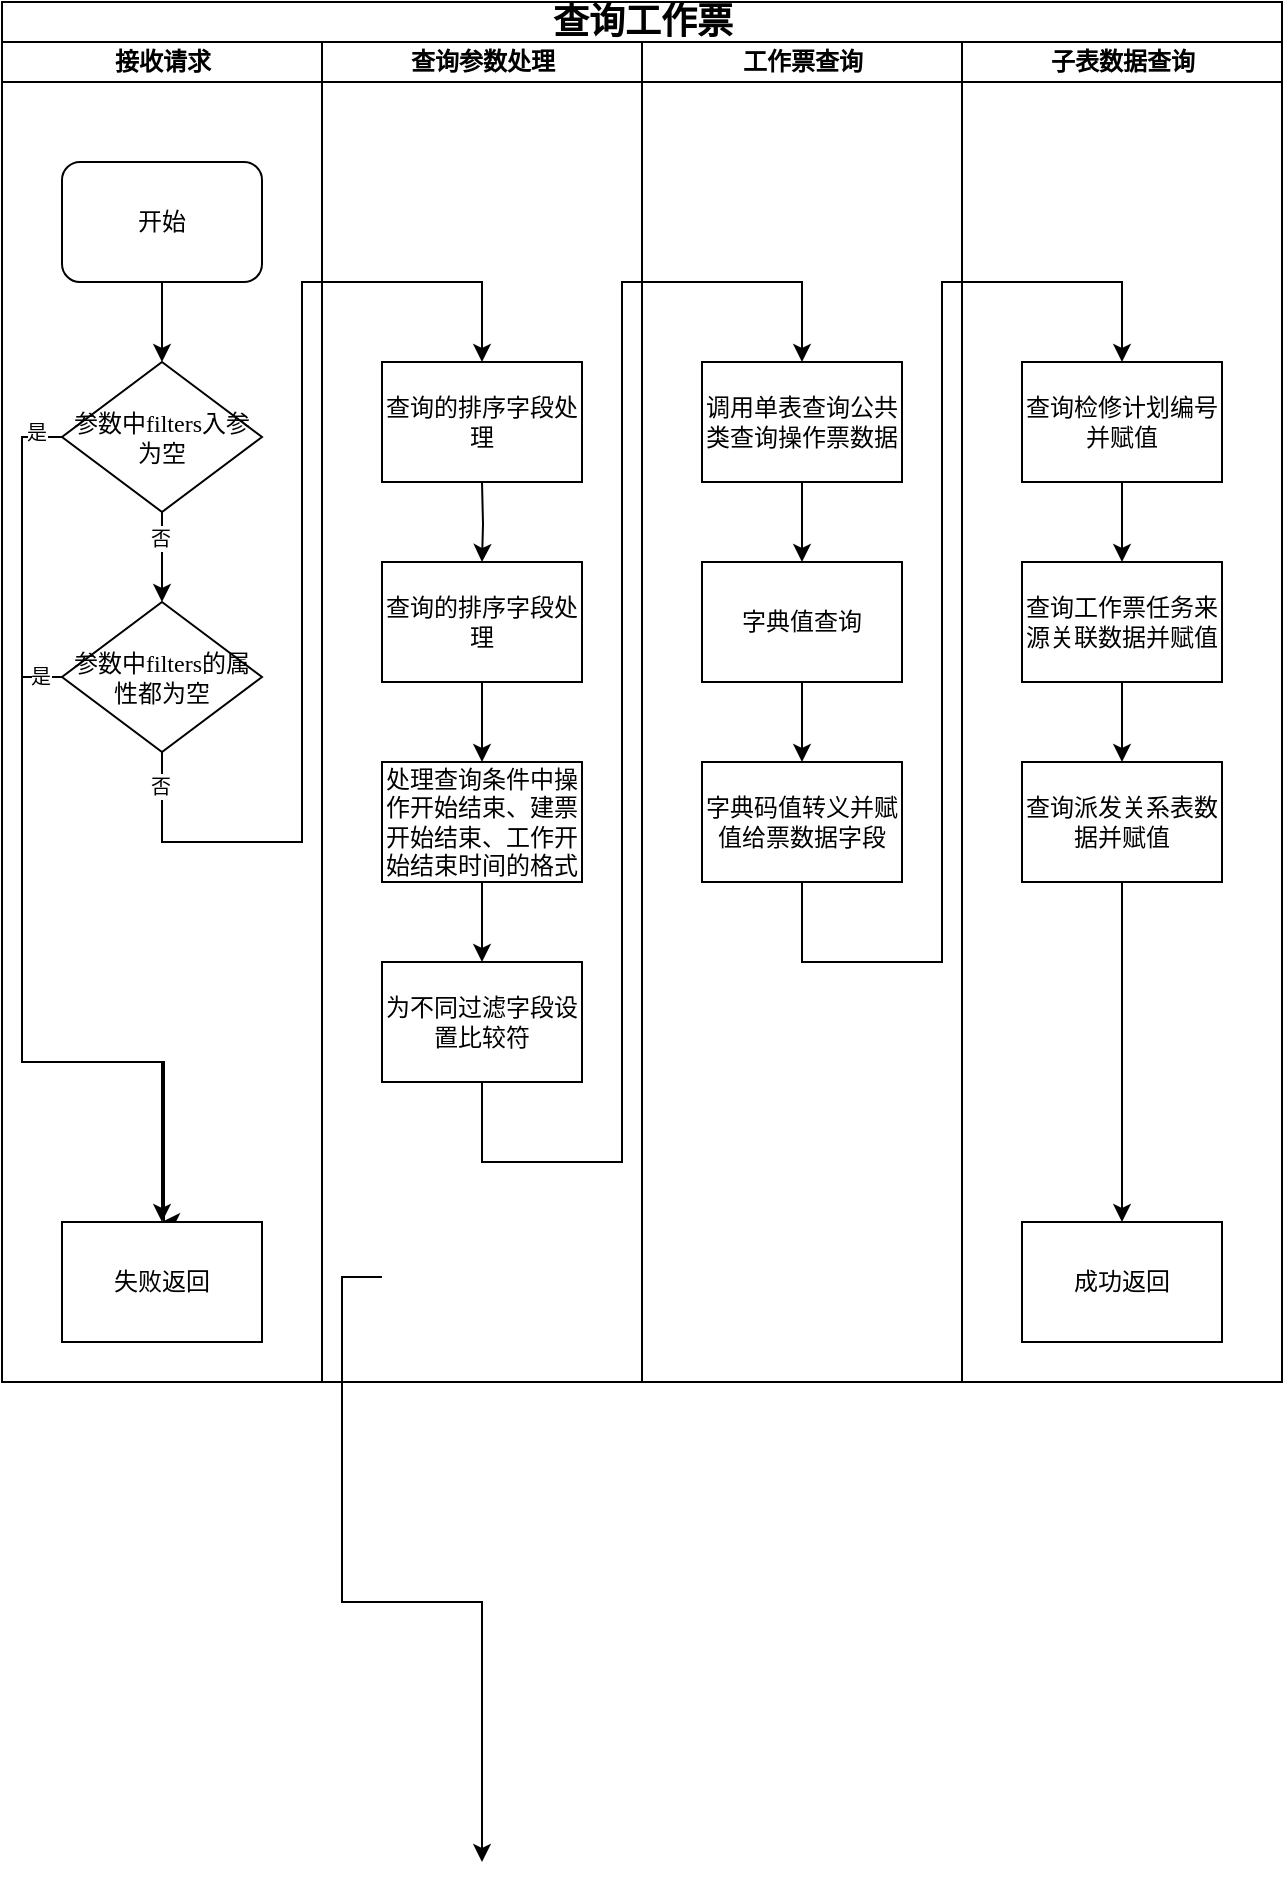 <mxfile version="26.2.12">
  <diagram name="第 1 页" id="d3z5Tx7qFdWdLEh3QjTV">
    <mxGraphModel dx="1044" dy="562" grid="1" gridSize="10" guides="1" tooltips="1" connect="1" arrows="1" fold="1" page="1" pageScale="1" pageWidth="827" pageHeight="1169" math="0" shadow="0">
      <root>
        <mxCell id="0" />
        <mxCell id="1" parent="0" />
        <mxCell id="HK79JXwR90Z8arDjIiN4-1" value="&lt;font style=&quot;font-size: 18px;&quot;&gt;查询工作票&lt;/font&gt;" style="swimlane;html=1;childLayout=stackLayout;startSize=20;rounded=0;shadow=0;labelBackgroundColor=none;strokeWidth=1;fontFamily=Verdana;fontSize=8;align=center;" vertex="1" parent="1">
          <mxGeometry x="80" y="30" width="640" height="690" as="geometry" />
        </mxCell>
        <mxCell id="HK79JXwR90Z8arDjIiN4-2" value="接收请求" style="swimlane;html=1;startSize=20;" vertex="1" parent="HK79JXwR90Z8arDjIiN4-1">
          <mxGeometry y="20" width="160" height="670" as="geometry">
            <mxRectangle y="20" width="40" height="730" as="alternateBounds" />
          </mxGeometry>
        </mxCell>
        <mxCell id="HK79JXwR90Z8arDjIiN4-3" style="edgeStyle=orthogonalEdgeStyle;rounded=0;orthogonalLoop=1;jettySize=auto;html=1;exitX=0.5;exitY=1;exitDx=0;exitDy=0;entryX=0.5;entryY=0;entryDx=0;entryDy=0;" edge="1" parent="HK79JXwR90Z8arDjIiN4-2" source="HK79JXwR90Z8arDjIiN4-4">
          <mxGeometry relative="1" as="geometry">
            <mxPoint x="80" y="160" as="targetPoint" />
          </mxGeometry>
        </mxCell>
        <mxCell id="HK79JXwR90Z8arDjIiN4-4" value="&lt;font style=&quot;font-size: 12px;&quot;&gt;开始&lt;/font&gt;" style="rounded=1;whiteSpace=wrap;html=1;shadow=0;labelBackgroundColor=none;strokeWidth=1;fontFamily=Verdana;fontSize=8;align=center;" vertex="1" parent="HK79JXwR90Z8arDjIiN4-2">
          <mxGeometry x="30" y="60" width="100" height="60" as="geometry" />
        </mxCell>
        <mxCell id="HK79JXwR90Z8arDjIiN4-98" style="edgeStyle=orthogonalEdgeStyle;rounded=0;orthogonalLoop=1;jettySize=auto;html=1;exitX=0.5;exitY=1;exitDx=0;exitDy=0;entryX=0.5;entryY=0;entryDx=0;entryDy=0;" edge="1" parent="HK79JXwR90Z8arDjIiN4-2" source="HK79JXwR90Z8arDjIiN4-96" target="HK79JXwR90Z8arDjIiN4-97">
          <mxGeometry relative="1" as="geometry" />
        </mxCell>
        <mxCell id="HK79JXwR90Z8arDjIiN4-99" value="&lt;font style=&quot;font-size: 10px;&quot;&gt;否&lt;/font&gt;" style="edgeLabel;html=1;align=center;verticalAlign=middle;resizable=0;points=[];" vertex="1" connectable="0" parent="HK79JXwR90Z8arDjIiN4-98">
          <mxGeometry x="-0.422" y="-1" relative="1" as="geometry">
            <mxPoint as="offset" />
          </mxGeometry>
        </mxCell>
        <mxCell id="HK79JXwR90Z8arDjIiN4-113" style="edgeStyle=orthogonalEdgeStyle;rounded=0;orthogonalLoop=1;jettySize=auto;html=1;exitX=0;exitY=0.5;exitDx=0;exitDy=0;entryX=0.5;entryY=0;entryDx=0;entryDy=0;" edge="1" parent="HK79JXwR90Z8arDjIiN4-2" source="HK79JXwR90Z8arDjIiN4-96" target="HK79JXwR90Z8arDjIiN4-112">
          <mxGeometry relative="1" as="geometry">
            <Array as="points">
              <mxPoint x="10" y="198" />
              <mxPoint x="10" y="510" />
              <mxPoint x="80" y="510" />
            </Array>
          </mxGeometry>
        </mxCell>
        <mxCell id="HK79JXwR90Z8arDjIiN4-115" value="&lt;font style=&quot;font-size: 10px;&quot;&gt;是&lt;/font&gt;" style="edgeLabel;html=1;align=center;verticalAlign=middle;resizable=0;points=[];" vertex="1" connectable="0" parent="HK79JXwR90Z8arDjIiN4-113">
          <mxGeometry x="-0.947" y="-3" relative="1" as="geometry">
            <mxPoint as="offset" />
          </mxGeometry>
        </mxCell>
        <mxCell id="HK79JXwR90Z8arDjIiN4-96" value="&lt;span style=&quot;font-size: 12px;&quot;&gt;参数中filters入参为空&lt;/span&gt;" style="rhombus;whiteSpace=wrap;html=1;rounded=0;shadow=0;labelBackgroundColor=none;strokeWidth=1;fontFamily=Verdana;fontSize=8;align=center;" vertex="1" parent="HK79JXwR90Z8arDjIiN4-2">
          <mxGeometry x="30" y="160" width="100" height="75" as="geometry" />
        </mxCell>
        <mxCell id="HK79JXwR90Z8arDjIiN4-114" style="edgeStyle=orthogonalEdgeStyle;rounded=0;orthogonalLoop=1;jettySize=auto;html=1;exitX=0;exitY=0.5;exitDx=0;exitDy=0;" edge="1" parent="HK79JXwR90Z8arDjIiN4-2" source="HK79JXwR90Z8arDjIiN4-97">
          <mxGeometry relative="1" as="geometry">
            <mxPoint x="80" y="590" as="targetPoint" />
            <Array as="points">
              <mxPoint x="10" y="318" />
              <mxPoint x="10" y="510" />
              <mxPoint x="81" y="510" />
            </Array>
          </mxGeometry>
        </mxCell>
        <mxCell id="HK79JXwR90Z8arDjIiN4-116" value="&lt;font style=&quot;font-size: 10px;&quot;&gt;是&lt;/font&gt;" style="edgeLabel;html=1;align=center;verticalAlign=middle;resizable=0;points=[];" vertex="1" connectable="0" parent="HK79JXwR90Z8arDjIiN4-114">
          <mxGeometry x="-0.941" y="-1" relative="1" as="geometry">
            <mxPoint as="offset" />
          </mxGeometry>
        </mxCell>
        <mxCell id="HK79JXwR90Z8arDjIiN4-97" value="&lt;span style=&quot;font-size: 12px;&quot;&gt;参数中filters的属性都为空&lt;/span&gt;" style="rhombus;whiteSpace=wrap;html=1;rounded=0;shadow=0;labelBackgroundColor=none;strokeWidth=1;fontFamily=Verdana;fontSize=8;align=center;" vertex="1" parent="HK79JXwR90Z8arDjIiN4-2">
          <mxGeometry x="30" y="280" width="100" height="75" as="geometry" />
        </mxCell>
        <mxCell id="HK79JXwR90Z8arDjIiN4-112" value="&lt;span style=&quot;font-size: 12px;&quot;&gt;失败返回&lt;/span&gt;" style="whiteSpace=wrap;html=1;fontSize=8;fontFamily=Verdana;rounded=0;shadow=0;labelBackgroundColor=none;strokeWidth=1;" vertex="1" parent="HK79JXwR90Z8arDjIiN4-2">
          <mxGeometry x="30" y="590" width="100" height="60" as="geometry" />
        </mxCell>
        <mxCell id="HK79JXwR90Z8arDjIiN4-8" value="查询参数处理" style="swimlane;html=1;startSize=20;" vertex="1" parent="HK79JXwR90Z8arDjIiN4-1">
          <mxGeometry x="160" y="20" width="160" height="670" as="geometry" />
        </mxCell>
        <mxCell id="HK79JXwR90Z8arDjIiN4-103" style="edgeStyle=orthogonalEdgeStyle;rounded=0;orthogonalLoop=1;jettySize=auto;html=1;exitX=0.5;exitY=1;exitDx=0;exitDy=0;" edge="1" parent="HK79JXwR90Z8arDjIiN4-8" target="HK79JXwR90Z8arDjIiN4-102">
          <mxGeometry relative="1" as="geometry">
            <mxPoint x="80" y="220" as="sourcePoint" />
          </mxGeometry>
        </mxCell>
        <mxCell id="HK79JXwR90Z8arDjIiN4-15" style="edgeStyle=orthogonalEdgeStyle;rounded=0;orthogonalLoop=1;jettySize=auto;html=1;exitX=0;exitY=0.5;exitDx=0;exitDy=0;entryX=0.5;entryY=0;entryDx=0;entryDy=0;" edge="1" parent="HK79JXwR90Z8arDjIiN4-8" target="HK79JXwR90Z8arDjIiN4-24">
          <mxGeometry relative="1" as="geometry">
            <mxPoint x="80" y="910" as="targetPoint" />
            <Array as="points">
              <mxPoint x="10" y="618" />
              <mxPoint x="10" y="780" />
              <mxPoint x="80" y="780" />
            </Array>
            <mxPoint x="30" y="617.5" as="sourcePoint" />
          </mxGeometry>
        </mxCell>
        <mxCell id="HK79JXwR90Z8arDjIiN4-22" style="edgeStyle=orthogonalEdgeStyle;rounded=0;orthogonalLoop=1;jettySize=auto;html=1;exitX=0;exitY=0.5;exitDx=0;exitDy=0;entryX=0.5;entryY=0;entryDx=0;entryDy=0;" edge="1" parent="HK79JXwR90Z8arDjIiN4-8" target="HK79JXwR90Z8arDjIiN4-31">
          <mxGeometry relative="1" as="geometry">
            <Array as="points">
              <mxPoint x="10" y="838" />
              <mxPoint x="10" y="990" />
              <mxPoint x="80" y="990" />
            </Array>
            <mxPoint x="30" y="837.5" as="sourcePoint" />
          </mxGeometry>
        </mxCell>
        <mxCell id="HK79JXwR90Z8arDjIiN4-29" style="edgeStyle=orthogonalEdgeStyle;rounded=0;orthogonalLoop=1;jettySize=auto;html=1;exitX=0;exitY=0.5;exitDx=0;exitDy=0;entryX=0.5;entryY=0;entryDx=0;entryDy=0;" edge="1" parent="HK79JXwR90Z8arDjIiN4-8" target="HK79JXwR90Z8arDjIiN4-38">
          <mxGeometry relative="1" as="geometry">
            <Array as="points">
              <mxPoint x="10" y="1048" />
              <mxPoint x="10" y="1200" />
              <mxPoint x="80" y="1200" />
            </Array>
            <mxPoint x="30" y="1047.5" as="sourcePoint" />
          </mxGeometry>
        </mxCell>
        <mxCell id="HK79JXwR90Z8arDjIiN4-42" style="edgeStyle=orthogonalEdgeStyle;rounded=0;orthogonalLoop=1;jettySize=auto;html=1;exitX=0;exitY=0.5;exitDx=0;exitDy=0;entryX=0.5;entryY=0;entryDx=0;entryDy=0;" edge="1" parent="HK79JXwR90Z8arDjIiN4-8" source="HK79JXwR90Z8arDjIiN4-44">
          <mxGeometry relative="1" as="geometry">
            <Array as="points">
              <mxPoint x="10" y="298" />
              <mxPoint x="10" y="460" />
              <mxPoint x="80" y="460" />
            </Array>
            <mxPoint x="80" y="480" as="targetPoint" />
          </mxGeometry>
        </mxCell>
        <mxCell id="HK79JXwR90Z8arDjIiN4-105" style="edgeStyle=orthogonalEdgeStyle;rounded=0;orthogonalLoop=1;jettySize=auto;html=1;exitX=0.5;exitY=1;exitDx=0;exitDy=0;entryX=0.5;entryY=0;entryDx=0;entryDy=0;" edge="1" parent="HK79JXwR90Z8arDjIiN4-8" source="HK79JXwR90Z8arDjIiN4-102" target="HK79JXwR90Z8arDjIiN4-104">
          <mxGeometry relative="1" as="geometry" />
        </mxCell>
        <mxCell id="HK79JXwR90Z8arDjIiN4-102" value="&lt;span style=&quot;font-size: 12px;&quot;&gt;查询的排序字段&lt;/span&gt;&lt;span style=&quot;font-size: 12px;&quot;&gt;处理&lt;/span&gt;" style="whiteSpace=wrap;html=1;fontSize=8;fontFamily=Verdana;rounded=0;shadow=0;labelBackgroundColor=none;strokeWidth=1;" vertex="1" parent="HK79JXwR90Z8arDjIiN4-8">
          <mxGeometry x="30" y="260" width="100" height="60" as="geometry" />
        </mxCell>
        <mxCell id="HK79JXwR90Z8arDjIiN4-107" style="edgeStyle=orthogonalEdgeStyle;rounded=0;orthogonalLoop=1;jettySize=auto;html=1;exitX=0.5;exitY=1;exitDx=0;exitDy=0;entryX=0.5;entryY=0;entryDx=0;entryDy=0;" edge="1" parent="HK79JXwR90Z8arDjIiN4-8" source="HK79JXwR90Z8arDjIiN4-104" target="HK79JXwR90Z8arDjIiN4-106">
          <mxGeometry relative="1" as="geometry" />
        </mxCell>
        <mxCell id="HK79JXwR90Z8arDjIiN4-104" value="&lt;span style=&quot;font-size: 12px;&quot;&gt;处理查询条件中操作开始结束、建票开始结束、工作开始结束时间的格式&lt;/span&gt;" style="whiteSpace=wrap;html=1;fontSize=8;fontFamily=Verdana;rounded=0;shadow=0;labelBackgroundColor=none;strokeWidth=1;" vertex="1" parent="HK79JXwR90Z8arDjIiN4-8">
          <mxGeometry x="30" y="360" width="100" height="60" as="geometry" />
        </mxCell>
        <mxCell id="HK79JXwR90Z8arDjIiN4-106" value="&lt;span style=&quot;font-size: 12px;&quot;&gt;为不同过滤字段设置比较符&lt;/span&gt;" style="whiteSpace=wrap;html=1;fontSize=8;fontFamily=Verdana;rounded=0;shadow=0;labelBackgroundColor=none;strokeWidth=1;" vertex="1" parent="HK79JXwR90Z8arDjIiN4-8">
          <mxGeometry x="30" y="460" width="100" height="60" as="geometry" />
        </mxCell>
        <mxCell id="HK79JXwR90Z8arDjIiN4-108" value="&lt;span style=&quot;font-size: 12px;&quot;&gt;查询的排序字段&lt;/span&gt;&lt;span style=&quot;font-size: 12px;&quot;&gt;处理&lt;/span&gt;" style="whiteSpace=wrap;html=1;fontSize=8;fontFamily=Verdana;rounded=0;shadow=0;labelBackgroundColor=none;strokeWidth=1;" vertex="1" parent="HK79JXwR90Z8arDjIiN4-8">
          <mxGeometry x="30" y="160" width="100" height="60" as="geometry" />
        </mxCell>
        <mxCell id="HK79JXwR90Z8arDjIiN4-47" value="工作票查询" style="swimlane;html=1;startSize=20;" vertex="1" parent="HK79JXwR90Z8arDjIiN4-1">
          <mxGeometry x="320" y="20" width="160" height="670" as="geometry" />
        </mxCell>
        <mxCell id="HK79JXwR90Z8arDjIiN4-48" style="edgeStyle=orthogonalEdgeStyle;rounded=0;orthogonalLoop=1;jettySize=auto;html=1;exitX=0.5;exitY=1;exitDx=0;exitDy=0;" edge="1" parent="HK79JXwR90Z8arDjIiN4-47" source="HK79JXwR90Z8arDjIiN4-49" target="HK79JXwR90Z8arDjIiN4-51">
          <mxGeometry relative="1" as="geometry" />
        </mxCell>
        <mxCell id="HK79JXwR90Z8arDjIiN4-49" value="&lt;span style=&quot;font-size: 12px;&quot;&gt;调用单表查询公共类查询操作票数据&lt;/span&gt;" style="whiteSpace=wrap;html=1;fontSize=8;fontFamily=Verdana;rounded=0;shadow=0;labelBackgroundColor=none;strokeWidth=1;" vertex="1" parent="HK79JXwR90Z8arDjIiN4-47">
          <mxGeometry x="30" y="160" width="100" height="60" as="geometry" />
        </mxCell>
        <mxCell id="HK79JXwR90Z8arDjIiN4-50" style="edgeStyle=orthogonalEdgeStyle;rounded=0;orthogonalLoop=1;jettySize=auto;html=1;exitX=0.5;exitY=1;exitDx=0;exitDy=0;entryX=0.5;entryY=0;entryDx=0;entryDy=0;" edge="1" parent="HK79JXwR90Z8arDjIiN4-47" source="HK79JXwR90Z8arDjIiN4-51" target="HK79JXwR90Z8arDjIiN4-53">
          <mxGeometry relative="1" as="geometry" />
        </mxCell>
        <mxCell id="HK79JXwR90Z8arDjIiN4-51" value="&lt;span style=&quot;font-size: 12px;&quot;&gt;字典值查询&lt;/span&gt;" style="whiteSpace=wrap;html=1;fontSize=8;fontFamily=Verdana;rounded=0;shadow=0;labelBackgroundColor=none;strokeWidth=1;" vertex="1" parent="HK79JXwR90Z8arDjIiN4-47">
          <mxGeometry x="30" y="260" width="100" height="60" as="geometry" />
        </mxCell>
        <mxCell id="HK79JXwR90Z8arDjIiN4-53" value="&lt;span style=&quot;font-size: 12px;&quot;&gt;字典码值转义并赋值给票数据字段&lt;/span&gt;" style="whiteSpace=wrap;html=1;fontSize=8;fontFamily=Verdana;rounded=0;shadow=0;labelBackgroundColor=none;strokeWidth=1;" vertex="1" parent="HK79JXwR90Z8arDjIiN4-47">
          <mxGeometry x="30" y="360" width="100" height="60" as="geometry" />
        </mxCell>
        <mxCell id="HK79JXwR90Z8arDjIiN4-55" value="子表数据查询" style="swimlane;html=1;startSize=20;" vertex="1" parent="HK79JXwR90Z8arDjIiN4-1">
          <mxGeometry x="480" y="20" width="160" height="670" as="geometry" />
        </mxCell>
        <mxCell id="HK79JXwR90Z8arDjIiN4-56" style="edgeStyle=orthogonalEdgeStyle;rounded=0;orthogonalLoop=1;jettySize=auto;html=1;exitX=0.5;exitY=1;exitDx=0;exitDy=0;entryX=0.5;entryY=0;entryDx=0;entryDy=0;" edge="1" parent="HK79JXwR90Z8arDjIiN4-55" source="HK79JXwR90Z8arDjIiN4-57" target="HK79JXwR90Z8arDjIiN4-59">
          <mxGeometry relative="1" as="geometry">
            <mxPoint x="80" y="257.5" as="targetPoint" />
          </mxGeometry>
        </mxCell>
        <mxCell id="HK79JXwR90Z8arDjIiN4-57" value="&lt;span style=&quot;font-size: 12px;&quot;&gt;查询检修计划编号并赋值&lt;/span&gt;" style="whiteSpace=wrap;html=1;fontSize=8;fontFamily=Verdana;rounded=0;shadow=0;labelBackgroundColor=none;strokeWidth=1;" vertex="1" parent="HK79JXwR90Z8arDjIiN4-55">
          <mxGeometry x="30" y="160" width="100" height="60" as="geometry" />
        </mxCell>
        <mxCell id="HK79JXwR90Z8arDjIiN4-58" style="edgeStyle=orthogonalEdgeStyle;rounded=0;orthogonalLoop=1;jettySize=auto;html=1;exitX=0.5;exitY=1;exitDx=0;exitDy=0;entryX=0.5;entryY=0;entryDx=0;entryDy=0;" edge="1" parent="HK79JXwR90Z8arDjIiN4-55" source="HK79JXwR90Z8arDjIiN4-59" target="HK79JXwR90Z8arDjIiN4-110">
          <mxGeometry relative="1" as="geometry">
            <mxPoint x="80" y="350" as="targetPoint" />
          </mxGeometry>
        </mxCell>
        <mxCell id="HK79JXwR90Z8arDjIiN4-59" value="&lt;span style=&quot;font-size: 12px;&quot;&gt;查询工作票任务来源关联数据并赋值&lt;/span&gt;" style="whiteSpace=wrap;html=1;fontSize=8;fontFamily=Verdana;rounded=0;shadow=0;labelBackgroundColor=none;strokeWidth=1;" vertex="1" parent="HK79JXwR90Z8arDjIiN4-55">
          <mxGeometry x="30" y="260" width="100" height="60" as="geometry" />
        </mxCell>
        <mxCell id="HK79JXwR90Z8arDjIiN4-111" style="edgeStyle=orthogonalEdgeStyle;rounded=0;orthogonalLoop=1;jettySize=auto;html=1;exitX=0.5;exitY=1;exitDx=0;exitDy=0;entryX=0.5;entryY=0;entryDx=0;entryDy=0;" edge="1" parent="HK79JXwR90Z8arDjIiN4-55" source="HK79JXwR90Z8arDjIiN4-110" target="HK79JXwR90Z8arDjIiN4-87">
          <mxGeometry relative="1" as="geometry" />
        </mxCell>
        <mxCell id="HK79JXwR90Z8arDjIiN4-110" value="&lt;span style=&quot;font-size: 12px;&quot;&gt;查询派发关系表数据并赋值&lt;/span&gt;" style="whiteSpace=wrap;html=1;fontSize=8;fontFamily=Verdana;rounded=0;shadow=0;labelBackgroundColor=none;strokeWidth=1;" vertex="1" parent="HK79JXwR90Z8arDjIiN4-55">
          <mxGeometry x="30" y="360" width="100" height="60" as="geometry" />
        </mxCell>
        <mxCell id="HK79JXwR90Z8arDjIiN4-87" value="&lt;span style=&quot;font-size: 12px;&quot;&gt;成功返回&lt;/span&gt;" style="whiteSpace=wrap;html=1;fontSize=8;fontFamily=Verdana;rounded=0;shadow=0;labelBackgroundColor=none;strokeWidth=1;" vertex="1" parent="HK79JXwR90Z8arDjIiN4-55">
          <mxGeometry x="30" y="590" width="100" height="60" as="geometry" />
        </mxCell>
        <mxCell id="HK79JXwR90Z8arDjIiN4-92" style="edgeStyle=orthogonalEdgeStyle;rounded=0;orthogonalLoop=1;jettySize=auto;html=1;exitX=0.5;exitY=1;exitDx=0;exitDy=0;entryX=0.5;entryY=0;entryDx=0;entryDy=0;" edge="1" parent="HK79JXwR90Z8arDjIiN4-1" source="HK79JXwR90Z8arDjIiN4-53" target="HK79JXwR90Z8arDjIiN4-57">
          <mxGeometry relative="1" as="geometry">
            <Array as="points">
              <mxPoint x="400" y="480" />
              <mxPoint x="470" y="480" />
              <mxPoint x="470" y="140" />
              <mxPoint x="560" y="140" />
            </Array>
            <mxPoint x="400" y="540" as="sourcePoint" />
          </mxGeometry>
        </mxCell>
        <mxCell id="HK79JXwR90Z8arDjIiN4-100" style="edgeStyle=orthogonalEdgeStyle;rounded=0;orthogonalLoop=1;jettySize=auto;html=1;exitX=0.5;exitY=1;exitDx=0;exitDy=0;entryX=0.5;entryY=0;entryDx=0;entryDy=0;" edge="1" parent="HK79JXwR90Z8arDjIiN4-1" source="HK79JXwR90Z8arDjIiN4-97">
          <mxGeometry relative="1" as="geometry">
            <mxPoint x="240" y="180" as="targetPoint" />
            <Array as="points">
              <mxPoint x="80" y="420" />
              <mxPoint x="150" y="420" />
              <mxPoint x="150" y="140" />
              <mxPoint x="240" y="140" />
            </Array>
          </mxGeometry>
        </mxCell>
        <mxCell id="HK79JXwR90Z8arDjIiN4-101" value="&lt;font style=&quot;font-size: 10px;&quot;&gt;否&lt;/font&gt;" style="edgeLabel;html=1;align=center;verticalAlign=middle;resizable=0;points=[];" vertex="1" connectable="0" parent="HK79JXwR90Z8arDjIiN4-100">
          <mxGeometry x="-0.938" y="-1" relative="1" as="geometry">
            <mxPoint as="offset" />
          </mxGeometry>
        </mxCell>
        <mxCell id="HK79JXwR90Z8arDjIiN4-109" style="edgeStyle=orthogonalEdgeStyle;rounded=0;orthogonalLoop=1;jettySize=auto;html=1;exitX=0.5;exitY=1;exitDx=0;exitDy=0;entryX=0.5;entryY=0;entryDx=0;entryDy=0;" edge="1" parent="HK79JXwR90Z8arDjIiN4-1" source="HK79JXwR90Z8arDjIiN4-106" target="HK79JXwR90Z8arDjIiN4-49">
          <mxGeometry relative="1" as="geometry">
            <Array as="points">
              <mxPoint x="240" y="580" />
              <mxPoint x="310" y="580" />
              <mxPoint x="310" y="140" />
              <mxPoint x="400" y="140" />
            </Array>
          </mxGeometry>
        </mxCell>
      </root>
    </mxGraphModel>
  </diagram>
</mxfile>
